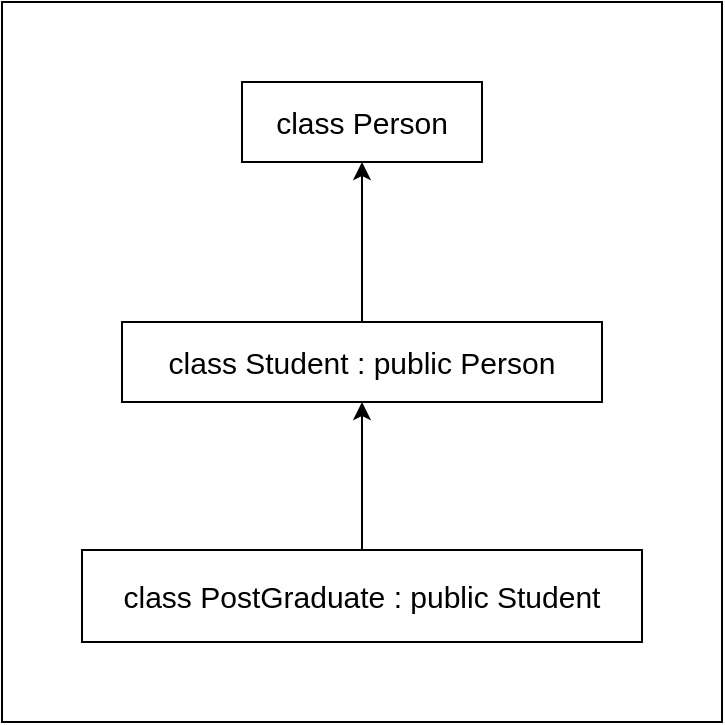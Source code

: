 <mxfile>
    <diagram id="jh9Z54oZjDV0wOEXbh4u" name="第 1 页">
        <mxGraphModel dx="1002" dy="819" grid="1" gridSize="10" guides="1" tooltips="1" connect="1" arrows="1" fold="1" page="1" pageScale="1" pageWidth="1169" pageHeight="827" math="0" shadow="0">
            <root>
                <mxCell id="0"/>
                <mxCell id="1" parent="0"/>
                <mxCell id="7" value="" style="rounded=0;whiteSpace=wrap;html=1;" vertex="1" parent="1">
                    <mxGeometry x="120" y="80" width="360" height="360" as="geometry"/>
                </mxCell>
                <mxCell id="2" value="&lt;font style=&quot;font-size: 15px;&quot;&gt;class Person&lt;/font&gt;" style="rounded=0;whiteSpace=wrap;html=1;" parent="1" vertex="1">
                    <mxGeometry x="240" y="120" width="120" height="40" as="geometry"/>
                </mxCell>
                <mxCell id="3" value="&lt;font style=&quot;font-size: 15px;&quot;&gt;class Student : public Person&lt;/font&gt;" style="rounded=0;whiteSpace=wrap;html=1;" parent="1" vertex="1">
                    <mxGeometry x="180" y="240" width="240" height="40" as="geometry"/>
                </mxCell>
                <mxCell id="4" value="&lt;font style=&quot;font-size: 15px;&quot;&gt;class PostGraduate : public Student&lt;/font&gt;" style="rounded=0;whiteSpace=wrap;html=1;" parent="1" vertex="1">
                    <mxGeometry x="160" y="354" width="280" height="46" as="geometry"/>
                </mxCell>
                <mxCell id="5" value="" style="endArrow=classic;html=1;entryX=0.5;entryY=1;entryDx=0;entryDy=0;exitX=0.5;exitY=0;exitDx=0;exitDy=0;" parent="1" source="3" target="2" edge="1">
                    <mxGeometry width="50" height="50" relative="1" as="geometry">
                        <mxPoint x="250" y="530" as="sourcePoint"/>
                        <mxPoint x="300" y="480" as="targetPoint"/>
                    </mxGeometry>
                </mxCell>
                <mxCell id="6" value="" style="endArrow=classic;html=1;entryX=0.5;entryY=1;entryDx=0;entryDy=0;" parent="1" source="4" target="3" edge="1">
                    <mxGeometry width="50" height="50" relative="1" as="geometry">
                        <mxPoint x="240" y="520" as="sourcePoint"/>
                        <mxPoint x="290" y="470" as="targetPoint"/>
                    </mxGeometry>
                </mxCell>
            </root>
        </mxGraphModel>
    </diagram>
</mxfile>